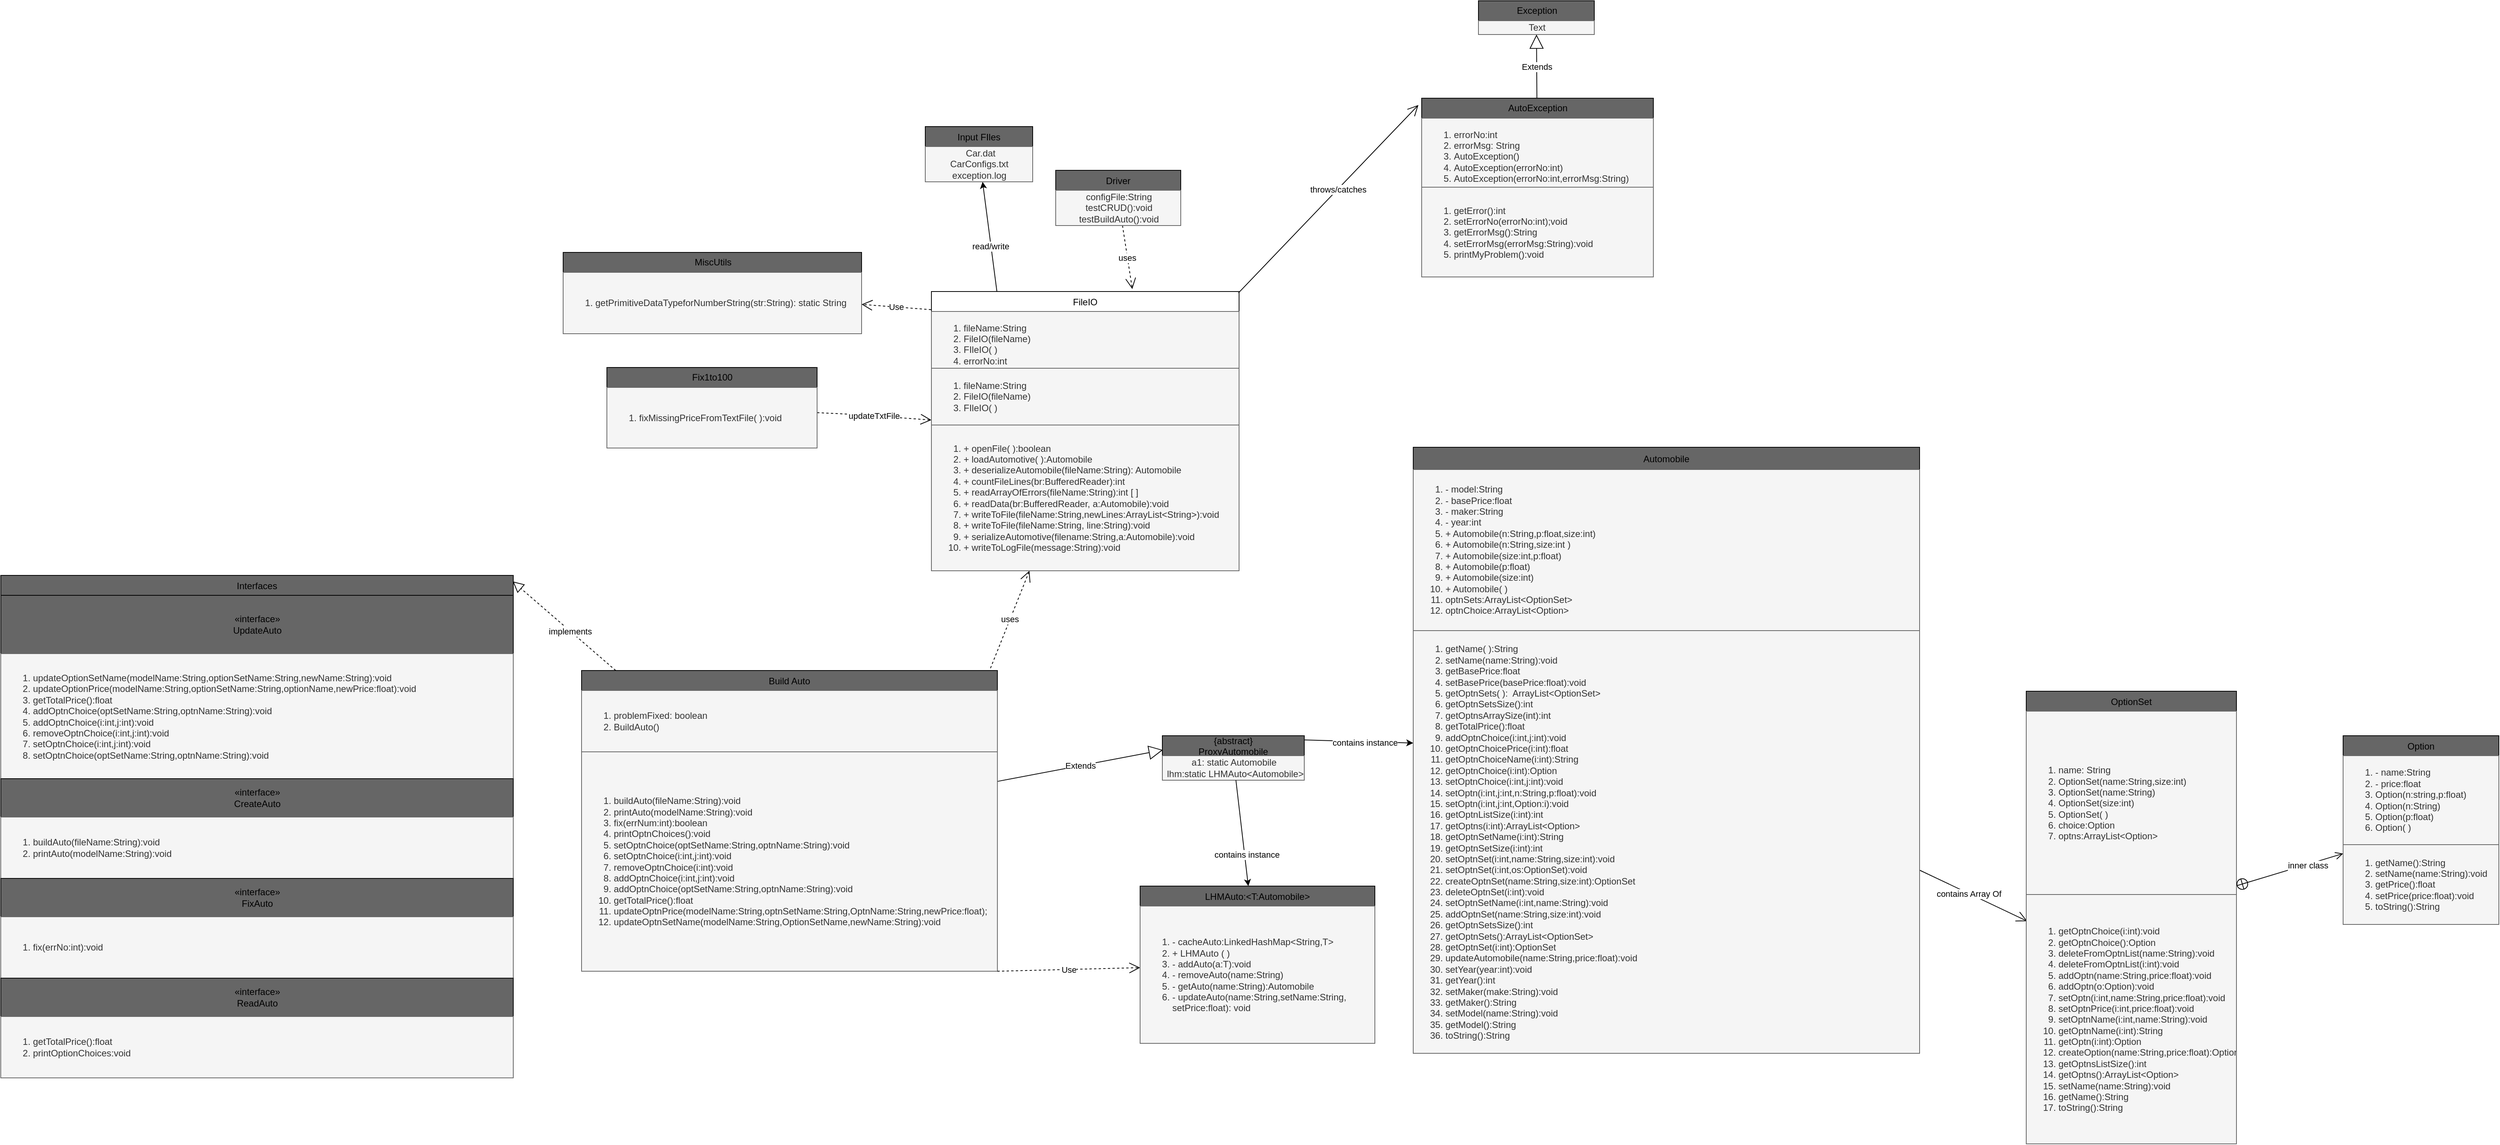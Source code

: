 <mxfile version="13.0.3" type="device"><diagram id="zZ2lqmu1lsxCSd4FqD7M" name="Page-1"><mxGraphModel dx="4355" dy="2908" grid="0" gridSize="10" guides="1" tooltips="1" connect="1" arrows="1" fold="1" page="0" pageScale="1" pageWidth="850" pageHeight="1100" math="0" shadow="0"><root><mxCell id="0"/><mxCell id="1" parent="0"/><mxCell id="Gdt1DpHqCTBr539AsRId-1" value="Extends" style="endArrow=block;endSize=16;endFill=0;html=1;entryX=0.004;entryY=0.321;entryDx=0;entryDy=0;entryPerimeter=0;" edge="1" parent="1" source="Gdt1DpHqCTBr539AsRId-55" target="Gdt1DpHqCTBr539AsRId-19"><mxGeometry width="160" relative="1" as="geometry"><mxPoint x="546" y="196.58" as="sourcePoint"/><mxPoint x="706" y="196.58" as="targetPoint"/></mxGeometry></mxCell><mxCell id="Gdt1DpHqCTBr539AsRId-2" value="" style="endArrow=block;dashed=1;endFill=0;endSize=12;html=1;entryX=0.999;entryY=0.012;entryDx=0;entryDy=0;entryPerimeter=0;" edge="1" parent="1" source="Gdt1DpHqCTBr539AsRId-55" target="Gdt1DpHqCTBr539AsRId-43"><mxGeometry width="160" relative="1" as="geometry"><mxPoint x="320" y="404" as="sourcePoint"/><mxPoint x="116" y="144" as="targetPoint"/></mxGeometry></mxCell><mxCell id="Gdt1DpHqCTBr539AsRId-3" value="implements" style="edgeLabel;html=1;align=center;verticalAlign=middle;resizable=0;points=[];" vertex="1" connectable="0" parent="Gdt1DpHqCTBr539AsRId-2"><mxGeometry x="-0.11" relative="1" as="geometry"><mxPoint as="offset"/></mxGeometry></mxCell><mxCell id="Gdt1DpHqCTBr539AsRId-4" value="" style="endArrow=open;endFill=1;endSize=12;html=1;entryX=0.005;entryY=0.508;entryDx=0;entryDy=0;entryPerimeter=0;" edge="1" parent="1" source="Gdt1DpHqCTBr539AsRId-32" target="Gdt1DpHqCTBr539AsRId-14"><mxGeometry width="160" relative="1" as="geometry"><mxPoint x="1473.0" y="240.275" as="sourcePoint"/><mxPoint x="1279.51" y="273" as="targetPoint"/></mxGeometry></mxCell><mxCell id="Gdt1DpHqCTBr539AsRId-5" value="contains Array Of" style="edgeLabel;html=1;align=center;verticalAlign=middle;resizable=0;points=[];" vertex="1" connectable="0" parent="Gdt1DpHqCTBr539AsRId-4"><mxGeometry x="-0.086" relative="1" as="geometry"><mxPoint as="offset"/></mxGeometry></mxCell><mxCell id="Gdt1DpHqCTBr539AsRId-6" value="uses" style="endArrow=open;endSize=12;dashed=1;html=1;entryX=0.653;entryY=-0.009;entryDx=0;entryDy=0;entryPerimeter=0;" edge="1" parent="1" source="Gdt1DpHqCTBr539AsRId-50" target="Gdt1DpHqCTBr539AsRId-10"><mxGeometry width="160" relative="1" as="geometry"><mxPoint x="1002" y="-104" as="sourcePoint"/><mxPoint x="1162" y="-104" as="targetPoint"/></mxGeometry></mxCell><mxCell id="Gdt1DpHqCTBr539AsRId-7" value="uses" style="endArrow=open;endSize=12;dashed=1;html=1;" edge="1" parent="1" target="Gdt1DpHqCTBr539AsRId-10"><mxGeometry width="160" relative="1" as="geometry"><mxPoint x="523" y="123" as="sourcePoint"/><mxPoint x="601" y="88.0" as="targetPoint"/></mxGeometry></mxCell><mxCell id="Gdt1DpHqCTBr539AsRId-8" value="" style="endArrow=classic;html=1;exitX=0.213;exitY=0.001;exitDx=0;exitDy=0;exitPerimeter=0;" edge="1" parent="1" source="Gdt1DpHqCTBr539AsRId-10" target="Gdt1DpHqCTBr539AsRId-52"><mxGeometry width="50" height="50" relative="1" as="geometry"><mxPoint x="710" y="76" as="sourcePoint"/><mxPoint x="760" y="26" as="targetPoint"/><Array as="points"/></mxGeometry></mxCell><mxCell id="Gdt1DpHqCTBr539AsRId-9" value="read/write" style="edgeLabel;html=1;align=center;verticalAlign=middle;resizable=0;points=[];" vertex="1" connectable="0" parent="Gdt1DpHqCTBr539AsRId-8"><mxGeometry x="-0.166" y="1" relative="1" as="geometry"><mxPoint as="offset"/></mxGeometry></mxCell><mxCell id="Gdt1DpHqCTBr539AsRId-14" value="OptionSet" style="swimlane;fontStyle=0;childLayout=stackLayout;horizontal=1;startSize=26;fillColor=#666666;horizontalStack=0;resizeParent=1;resizeParentMax=0;resizeLast=0;collapsible=1;marginBottom=0;" vertex="1" parent="1"><mxGeometry x="1873" y="153" width="274" height="590" as="geometry"/></mxCell><mxCell id="Gdt1DpHqCTBr539AsRId-15" value="&lt;ol&gt;&lt;li&gt;&lt;span&gt;name: String&lt;/span&gt;&lt;br&gt;&lt;/li&gt;&lt;li&gt;OptionSet(name:String,size:int)&lt;/li&gt;&lt;li&gt;OptionSet(name:String)&lt;/li&gt;&lt;li&gt;OptionSet(size:int)&lt;/li&gt;&lt;li&gt;OptionSet( )&lt;/li&gt;&lt;li&gt;choice:Option&lt;/li&gt;&lt;li&gt;optns:ArrayList&amp;lt;Option&amp;gt;&lt;/li&gt;&lt;/ol&gt;" style="text;strokeColor=#666666;fillColor=#f5f5f5;html=1;whiteSpace=wrap;verticalAlign=middle;overflow=hidden;fontColor=#333333;" vertex="1" parent="Gdt1DpHqCTBr539AsRId-14"><mxGeometry y="26" width="274" height="239" as="geometry"/></mxCell><mxCell id="Gdt1DpHqCTBr539AsRId-16" value="&lt;ol&gt;&lt;li&gt;getOptnChoice(i:int):void&lt;/li&gt;&lt;li&gt;getOptnChoice():Option&lt;/li&gt;&lt;li&gt;deleteFromOptnList(name:String):void&lt;/li&gt;&lt;li&gt;deleteFromOptnList(i:int):void&lt;/li&gt;&lt;li&gt;addOptn(name:String,price:float):void&lt;/li&gt;&lt;li&gt;addOptn(o:Option):void&lt;/li&gt;&lt;li&gt;setOptn(i:int,name:String,price:float):void&lt;/li&gt;&lt;li&gt;setOptnPrice(i:int,price:float):void&lt;/li&gt;&lt;li&gt;setOptnName(i:int,name:String):void&lt;/li&gt;&lt;li&gt;getOptnName(i:int):String&lt;/li&gt;&lt;li&gt;getOptn(i:int):Option&lt;/li&gt;&lt;li&gt;createOption(name:String,price:float):Option&lt;/li&gt;&lt;li&gt;getOptnsListSize():int&lt;/li&gt;&lt;li&gt;getOptns():ArrayList&amp;lt;Option&amp;gt;&lt;/li&gt;&lt;li&gt;setName(name:String):void&lt;/li&gt;&lt;li&gt;getName():String&lt;/li&gt;&lt;li&gt;toString():String&lt;/li&gt;&lt;/ol&gt;" style="text;strokeColor=#666666;fillColor=#f5f5f5;html=1;whiteSpace=wrap;verticalAlign=middle;overflow=hidden;fontColor=#333333;" vertex="1" parent="Gdt1DpHqCTBr539AsRId-14"><mxGeometry y="265" width="274" height="325" as="geometry"/></mxCell><mxCell id="Gdt1DpHqCTBr539AsRId-17" value="" style="endArrow=open;startArrow=circlePlus;endFill=0;startFill=0;endSize=8;html=1;" edge="1" parent="1" source="Gdt1DpHqCTBr539AsRId-14" target="Gdt1DpHqCTBr539AsRId-35"><mxGeometry width="160" relative="1" as="geometry"><mxPoint x="2191" y="277" as="sourcePoint"/><mxPoint x="2351" y="277" as="targetPoint"/></mxGeometry></mxCell><mxCell id="Gdt1DpHqCTBr539AsRId-18" value="inner class" style="edgeLabel;html=1;align=center;verticalAlign=middle;resizable=0;points=[];" vertex="1" connectable="0" parent="Gdt1DpHqCTBr539AsRId-17"><mxGeometry x="0.328" y="-1" relative="1" as="geometry"><mxPoint as="offset"/></mxGeometry></mxCell><mxCell id="Gdt1DpHqCTBr539AsRId-19" value="{abstract}&#10;ProxyAutomobile" style="swimlane;fontStyle=0;childLayout=stackLayout;horizontal=1;startSize=26;fillColor=#666666;horizontalStack=0;resizeParent=1;resizeParentMax=0;resizeLast=0;collapsible=1;marginBottom=0;" vertex="1" parent="1"><mxGeometry x="747" y="211" width="185" height="58" as="geometry"/></mxCell><mxCell id="Gdt1DpHqCTBr539AsRId-20" value="a1: static Automobile&lt;br&gt;&amp;nbsp;lhm:static LHMAuto&amp;lt;Automobile&amp;gt;" style="text;html=1;align=center;verticalAlign=middle;resizable=0;points=[];autosize=1;fillColor=#f5f5f5;strokeColor=#666666;fontColor=#333333;" vertex="1" parent="Gdt1DpHqCTBr539AsRId-19"><mxGeometry y="26" width="185" height="32" as="geometry"/></mxCell><mxCell id="Gdt1DpHqCTBr539AsRId-21" value="updateTxtFile" style="endArrow=open;endSize=12;dashed=1;html=1;" edge="1" parent="1" source="Gdt1DpHqCTBr539AsRId-22" target="Gdt1DpHqCTBr539AsRId-10"><mxGeometry width="160" relative="1" as="geometry"><mxPoint x="321" y="-198" as="sourcePoint"/><mxPoint x="481" y="-198" as="targetPoint"/><Array as="points"><mxPoint x="342" y="-208"/></Array></mxGeometry></mxCell><mxCell id="Gdt1DpHqCTBr539AsRId-22" value="Fix1to100" style="swimlane;fontStyle=0;childLayout=stackLayout;horizontal=1;startSize=26;fillColor=#666666;horizontalStack=0;resizeParent=1;resizeParentMax=0;resizeLast=0;collapsible=1;marginBottom=0;html=1;" vertex="1" parent="1"><mxGeometry x="23" y="-269" width="274" height="105" as="geometry"/></mxCell><mxCell id="Gdt1DpHqCTBr539AsRId-23" value="&lt;ol&gt;&lt;li&gt;&lt;span style=&quot;text-align: center&quot;&gt;fixMissingPriceFromTextFile( ):void&lt;/span&gt;&lt;/li&gt;&lt;/ol&gt;" style="text;strokeColor=#666666;fillColor=#f5f5f5;html=1;whiteSpace=wrap;verticalAlign=middle;overflow=hidden;fontColor=#333333;" vertex="1" parent="Gdt1DpHqCTBr539AsRId-22"><mxGeometry y="26" width="274" height="79" as="geometry"/></mxCell><mxCell id="Gdt1DpHqCTBr539AsRId-24" value="Extends" style="endArrow=block;endSize=16;endFill=0;html=1;" edge="1" parent="1" source="Gdt1DpHqCTBr539AsRId-27" target="Gdt1DpHqCTBr539AsRId-38"><mxGeometry width="160" relative="1" as="geometry"><mxPoint x="397" y="-718" as="sourcePoint"/><mxPoint x="557" y="-718" as="targetPoint"/></mxGeometry></mxCell><mxCell id="Gdt1DpHqCTBr539AsRId-25" value="" style="endArrow=open;endFill=1;endSize=12;html=1;exitX=0.998;exitY=0.005;exitDx=0;exitDy=0;exitPerimeter=0;entryX=-0.014;entryY=0.038;entryDx=0;entryDy=0;entryPerimeter=0;" edge="1" parent="1" source="Gdt1DpHqCTBr539AsRId-10" target="Gdt1DpHqCTBr539AsRId-27"><mxGeometry width="160" relative="1" as="geometry"><mxPoint x="1088" y="-357" as="sourcePoint"/><mxPoint x="1248" y="-357" as="targetPoint"/></mxGeometry></mxCell><mxCell id="Gdt1DpHqCTBr539AsRId-26" value="throws/catches" style="edgeLabel;html=1;align=center;verticalAlign=middle;resizable=0;points=[];" vertex="1" connectable="0" parent="Gdt1DpHqCTBr539AsRId-25"><mxGeometry x="0.105" relative="1" as="geometry"><mxPoint as="offset"/></mxGeometry></mxCell><mxCell id="Gdt1DpHqCTBr539AsRId-30" value="" style="endArrow=classic;html=1;exitX=1.003;exitY=0.094;exitDx=0;exitDy=0;exitPerimeter=0;" edge="1" parent="1" source="Gdt1DpHqCTBr539AsRId-19" target="Gdt1DpHqCTBr539AsRId-32"><mxGeometry width="50" height="50" relative="1" as="geometry"><mxPoint x="889" y="364" as="sourcePoint"/><mxPoint x="939" y="314" as="targetPoint"/></mxGeometry></mxCell><mxCell id="Gdt1DpHqCTBr539AsRId-31" value="contains instance" style="edgeLabel;html=1;align=center;verticalAlign=middle;resizable=0;points=[];" vertex="1" connectable="0" parent="Gdt1DpHqCTBr539AsRId-30"><mxGeometry x="0.105" y="-1" relative="1" as="geometry"><mxPoint as="offset"/></mxGeometry></mxCell><mxCell id="Gdt1DpHqCTBr539AsRId-32" value="Automobile" style="swimlane;fontStyle=0;childLayout=stackLayout;horizontal=1;startSize=29;fillColor=#666666;horizontalStack=0;resizeParent=1;resizeParentMax=0;resizeLast=0;collapsible=1;marginBottom=0;" vertex="1" parent="1"><mxGeometry x="1074" y="-165" width="660" height="790" as="geometry"/></mxCell><mxCell id="Gdt1DpHqCTBr539AsRId-33" value="&lt;ol&gt;&lt;li&gt;- model:String&lt;/li&gt;&lt;li&gt;- basePrice:float&lt;/li&gt;&lt;li&gt;- maker:String&lt;/li&gt;&lt;li&gt;- year:int&lt;/li&gt;&lt;li&gt;+ Automobile(n:String,p:float,size:int)&lt;/li&gt;&lt;li&gt;+ Automobile(n:String,size:int )&lt;/li&gt;&lt;li&gt;+ Automobile(size:int,p:float)&lt;/li&gt;&lt;li&gt;+ Automobile(p:float)&lt;/li&gt;&lt;li&gt;+ Automobile(size:int)&lt;/li&gt;&lt;li&gt;+ Automobile( )&amp;nbsp;&lt;/li&gt;&lt;li&gt;optnSets:ArrayList&amp;lt;OptionSet&amp;gt;&lt;/li&gt;&lt;li&gt;optnChoice:ArrayList&amp;lt;Option&amp;gt;&lt;/li&gt;&lt;/ol&gt;" style="text;strokeColor=#666666;fillColor=#f5f5f5;html=1;whiteSpace=wrap;verticalAlign=middle;overflow=hidden;fontColor=#333333;" vertex="1" parent="Gdt1DpHqCTBr539AsRId-32"><mxGeometry y="29" width="660" height="210" as="geometry"/></mxCell><mxCell id="Gdt1DpHqCTBr539AsRId-34" value="&lt;ol&gt;&lt;li&gt;getName( ):String&lt;/li&gt;&lt;li&gt;setName(name:String):void&lt;/li&gt;&lt;li&gt;getBasePrice:float&lt;/li&gt;&lt;li&gt;setBasePrice(basePrice:float):void&lt;/li&gt;&lt;li&gt;getOptnSets( ):&amp;nbsp; ArrayList&amp;lt;OptionSet&amp;gt;&lt;/li&gt;&lt;li&gt;&lt;span&gt;getOptnSetsSize():int&lt;/span&gt;&lt;br&gt;&lt;/li&gt;&lt;li&gt;getOptnsArraySize(int):int&lt;/li&gt;&lt;li&gt;getTotalPrice():float&lt;/li&gt;&lt;li&gt;addOptnChoice(i:int,j:int):void&lt;/li&gt;&lt;li&gt;getOptnChoicePrice(i:int):float&lt;/li&gt;&lt;li&gt;getOptnChoiceName(i:int):String&lt;/li&gt;&lt;li&gt;getOptnChoice(i:int):Option&lt;/li&gt;&lt;li&gt;setOptnChoice(i:int,j:int):void&lt;/li&gt;&lt;li&gt;setOptn(i:int,j:int,n:String,p:float):void&lt;/li&gt;&lt;li&gt;setOptn(i:int,j:int,Option:i):void&lt;/li&gt;&lt;li&gt;getOptnListSize(i:int):int&lt;/li&gt;&lt;li&gt;getOptns(i:int):ArrayList&amp;lt;Option&amp;gt;&lt;/li&gt;&lt;li&gt;getOptnSetName(i:int):String&lt;/li&gt;&lt;li&gt;getOptnSetSize(i:int):int&lt;/li&gt;&lt;li&gt;setOptnSet(i:int,name:String,size:int):void&lt;/li&gt;&lt;li&gt;setOptnSet(i:int,os:OptionSet):void&lt;/li&gt;&lt;li&gt;createOptnSet(name:String,size:int):OptionSet&lt;/li&gt;&lt;li&gt;deleteOptnSet(i:int):void&lt;/li&gt;&lt;li&gt;setOptnSetName(i:int,name:String):void&lt;/li&gt;&lt;li&gt;addOptnSet(name:String,size:int):void&lt;/li&gt;&lt;li&gt;getOptnSetsSize():int&lt;/li&gt;&lt;li&gt;getOptnSets():ArrayList&amp;lt;OptionSet&amp;gt;&lt;/li&gt;&lt;li&gt;getOptnSet(i:int):OptionSet&lt;/li&gt;&lt;li&gt;updateAutomobile(name:String,price:float):void&lt;/li&gt;&lt;li&gt;setYear(year:int):void&lt;/li&gt;&lt;li&gt;getYear():int&lt;/li&gt;&lt;li&gt;setMaker(make:String):void&lt;/li&gt;&lt;li&gt;getMaker():String&lt;/li&gt;&lt;li&gt;setModel(name:String):void&lt;/li&gt;&lt;li&gt;getModel():String&lt;/li&gt;&lt;li&gt;toString():String&lt;/li&gt;&lt;/ol&gt;" style="text;strokeColor=#666666;fillColor=#f5f5f5;html=1;whiteSpace=wrap;verticalAlign=middle;overflow=hidden;fontColor=#333333;" vertex="1" parent="Gdt1DpHqCTBr539AsRId-32"><mxGeometry y="239" width="660" height="551" as="geometry"/></mxCell><mxCell id="Gdt1DpHqCTBr539AsRId-40" value="MiscUtils" style="swimlane;fontStyle=0;childLayout=stackLayout;horizontal=1;startSize=26;fillColor=#666666;horizontalStack=0;resizeParent=1;resizeParentMax=0;resizeLast=0;collapsible=1;marginBottom=0;html=1;" vertex="1" parent="1"><mxGeometry x="-34" y="-419" width="389" height="106" as="geometry"/></mxCell><mxCell id="Gdt1DpHqCTBr539AsRId-41" value="&lt;ol&gt;&lt;li&gt;getPrimitiveDataTypeforNumberString(str:String): static String&lt;/li&gt;&lt;/ol&gt;" style="text;strokeColor=#666666;fillColor=#f5f5f5;html=1;whiteSpace=wrap;verticalAlign=middle;overflow=hidden;fontColor=#333333;" vertex="1" parent="Gdt1DpHqCTBr539AsRId-40"><mxGeometry y="26" width="389" height="80" as="geometry"/></mxCell><mxCell id="Gdt1DpHqCTBr539AsRId-42" value="Use" style="endArrow=open;endSize=12;dashed=1;html=1;exitX=-0.001;exitY=0.065;exitDx=0;exitDy=0;exitPerimeter=0;" edge="1" parent="1" source="Gdt1DpHqCTBr539AsRId-10" target="Gdt1DpHqCTBr539AsRId-40"><mxGeometry width="160" relative="1" as="geometry"><mxPoint x="383" y="-508" as="sourcePoint"/><mxPoint x="543" y="-508" as="targetPoint"/></mxGeometry></mxCell><mxCell id="Gdt1DpHqCTBr539AsRId-50" value="Driver" style="swimlane;fontStyle=0;childLayout=stackLayout;horizontal=1;startSize=26;fillColor=#666666;horizontalStack=0;resizeParent=1;resizeParentMax=0;resizeLast=0;collapsible=1;marginBottom=0;" vertex="1" parent="1"><mxGeometry x="608" y="-526" width="163" height="72" as="geometry"/></mxCell><mxCell id="Gdt1DpHqCTBr539AsRId-51" value="configFile:String&lt;br&gt;testCRUD():void&lt;br&gt;testBuildAuto():void&lt;br&gt;" style="text;html=1;align=center;verticalAlign=middle;resizable=0;points=[];autosize=1;fillColor=#f5f5f5;strokeColor=#666666;fontColor=#333333;" vertex="1" parent="Gdt1DpHqCTBr539AsRId-50"><mxGeometry y="26" width="163" height="46" as="geometry"/></mxCell><mxCell id="Gdt1DpHqCTBr539AsRId-52" value="Input FIles" style="swimlane;fontStyle=0;childLayout=stackLayout;horizontal=1;startSize=26;fillColor=#666666;horizontalStack=0;resizeParent=1;resizeParentMax=0;resizeLast=0;collapsible=1;marginBottom=0;" vertex="1" parent="1"><mxGeometry x="438" y="-583" width="140" height="72" as="geometry"/></mxCell><mxCell id="Gdt1DpHqCTBr539AsRId-53" value="&amp;nbsp;Car.dat&lt;br&gt;CarConfigs.txt&lt;br&gt;exception.log" style="text;html=1;align=center;verticalAlign=middle;resizable=0;points=[];autosize=1;fillColor=#f5f5f5;strokeColor=#666666;fontColor=#333333;" vertex="1" parent="Gdt1DpHqCTBr539AsRId-52"><mxGeometry y="26" width="140" height="46" as="geometry"/></mxCell><mxCell id="Gdt1DpHqCTBr539AsRId-35" value="Option" style="swimlane;fontStyle=0;childLayout=stackLayout;horizontal=1;startSize=26;fillColor=#666666;horizontalStack=0;resizeParent=1;resizeParentMax=0;resizeLast=0;collapsible=1;marginBottom=0;" vertex="1" parent="1"><mxGeometry x="2286" y="211" width="203" height="246" as="geometry"/></mxCell><mxCell id="Gdt1DpHqCTBr539AsRId-36" value="&lt;ol&gt;&lt;li&gt;- name:String&lt;/li&gt;&lt;li&gt;- price:float&lt;/li&gt;&lt;li&gt;Option(n:string,p:float)&lt;/li&gt;&lt;li&gt;Option(n:String)&lt;/li&gt;&lt;li&gt;Option(p:float)&lt;/li&gt;&lt;li&gt;Option( )&lt;/li&gt;&lt;/ol&gt;" style="text;strokeColor=#666666;fillColor=#f5f5f5;html=1;whiteSpace=wrap;verticalAlign=middle;overflow=hidden;fontColor=#333333;" vertex="1" parent="Gdt1DpHqCTBr539AsRId-35"><mxGeometry y="26" width="203" height="116" as="geometry"/></mxCell><mxCell id="Gdt1DpHqCTBr539AsRId-37" value="&lt;ol&gt;&lt;li&gt;getName():String&lt;/li&gt;&lt;li&gt;setName(name:String):void&lt;/li&gt;&lt;li&gt;getPrice():float&lt;/li&gt;&lt;li&gt;setPrice(price:float):void&lt;/li&gt;&lt;li&gt;toString():String&lt;/li&gt;&lt;/ol&gt;" style="text;strokeColor=#666666;fillColor=#f5f5f5;html=1;whiteSpace=wrap;verticalAlign=middle;overflow=hidden;fontColor=#333333;" vertex="1" parent="Gdt1DpHqCTBr539AsRId-35"><mxGeometry y="142" width="203" height="104" as="geometry"/></mxCell><mxCell id="Gdt1DpHqCTBr539AsRId-55" value="Build Auto" style="swimlane;fontStyle=0;childLayout=stackLayout;horizontal=1;startSize=26;fillColor=#666666;horizontalStack=0;resizeParent=1;resizeParentMax=0;resizeLast=0;collapsible=1;marginBottom=0;" vertex="1" parent="1"><mxGeometry x="-10" y="126" width="542" height="392" as="geometry"/></mxCell><mxCell id="Gdt1DpHqCTBr539AsRId-56" value="&lt;ol&gt;&lt;li&gt;problemFixed: boolean&lt;/li&gt;&lt;li&gt;BuildAuto()&lt;/li&gt;&lt;/ol&gt;" style="text;strokeColor=#666666;fillColor=#f5f5f5;html=1;whiteSpace=wrap;verticalAlign=middle;overflow=hidden;fontColor=#333333;" vertex="1" parent="Gdt1DpHqCTBr539AsRId-55"><mxGeometry y="26" width="542" height="80" as="geometry"/></mxCell><mxCell id="Gdt1DpHqCTBr539AsRId-57" value="&lt;ol&gt;&lt;li&gt;buildAuto(fileName:String):void&lt;/li&gt;&lt;li&gt;&lt;span&gt;printAuto(modelName:String):void&lt;/span&gt;&lt;/li&gt;&lt;li&gt;fix(errNum:int):boolean&lt;/li&gt;&lt;li&gt;printOptnChoices():void&lt;/li&gt;&lt;li&gt;setOptnChoice(optSetName:String,optnName:String):void&lt;/li&gt;&lt;li&gt;setOptnChoice(i:int,j:int):void&lt;/li&gt;&lt;li&gt;removeOptnChoice(i:int):void&lt;/li&gt;&lt;li&gt;addOptnChoice(i:int,j:int):void&lt;/li&gt;&lt;li&gt;addOptnChoice(optSetName:String,optnName:String):void&lt;/li&gt;&lt;li&gt;getTotalPrice():float&lt;/li&gt;&lt;li&gt;updateOptnPrice(modelName:String,optnSetName:String,OptnName:String,newPrice:float);&lt;/li&gt;&lt;li&gt;updateOptnSetName(modelName:String,OptionSetName,newName:String):void&lt;/li&gt;&lt;/ol&gt;" style="text;strokeColor=#666666;fillColor=#f5f5f5;html=1;whiteSpace=wrap;verticalAlign=middle;overflow=hidden;fontColor=#333333;" vertex="1" parent="Gdt1DpHqCTBr539AsRId-55"><mxGeometry y="106" width="542" height="286" as="geometry"/></mxCell><mxCell id="Gdt1DpHqCTBr539AsRId-10" value="FileIO" style="swimlane;fontStyle=0;childLayout=stackLayout;horizontal=1;startSize=26;fillColor=none;horizontalStack=0;resizeParent=1;resizeParentMax=0;resizeLast=0;collapsible=1;marginBottom=0;" vertex="1" parent="1"><mxGeometry x="446" y="-368" width="401" height="364" as="geometry"/></mxCell><mxCell id="Gdt1DpHqCTBr539AsRId-11" value="&lt;ol&gt;&lt;li&gt;fileName:String&lt;/li&gt;&lt;li&gt;FileIO(fileName)&lt;/li&gt;&lt;li&gt;FIleIO( )&lt;/li&gt;&lt;li&gt;errorNo:int&lt;/li&gt;&lt;/ol&gt;" style="text;strokeColor=#666666;fillColor=#f5f5f5;html=1;whiteSpace=wrap;verticalAlign=middle;overflow=hidden;fontColor=#333333;" vertex="1" parent="Gdt1DpHqCTBr539AsRId-10"><mxGeometry y="26" width="401" height="74" as="geometry"/></mxCell><mxCell id="Gdt1DpHqCTBr539AsRId-12" value="&lt;ol&gt;&lt;li&gt;fileName:String&lt;/li&gt;&lt;li&gt;FileIO(fileName)&lt;/li&gt;&lt;li&gt;FIleIO( )&lt;/li&gt;&lt;/ol&gt;" style="text;strokeColor=#666666;fillColor=#f5f5f5;html=1;whiteSpace=wrap;verticalAlign=middle;overflow=hidden;fontColor=#333333;" vertex="1" parent="Gdt1DpHqCTBr539AsRId-10"><mxGeometry y="100" width="401" height="74" as="geometry"/></mxCell><mxCell id="Gdt1DpHqCTBr539AsRId-13" value="&lt;ol&gt;&lt;li&gt;+ openFile( ):boolean&lt;/li&gt;&lt;li&gt;+ loadAutomotive( ):Automobile&lt;/li&gt;&lt;li&gt;+ deserializeAutomobile(fileName:String): Automobile&lt;/li&gt;&lt;li&gt;+ countFileLines(br:BufferedReader):int&lt;/li&gt;&lt;li&gt;+ readArrayOfErrors(fileName:String):int [ ]&lt;/li&gt;&lt;li&gt;+ readData(br:BufferedReader, a:Automobile):void&lt;/li&gt;&lt;li&gt;+ writeToFile(fileName:String,newLines:ArrayList&amp;lt;String&amp;gt;):void&lt;/li&gt;&lt;li&gt;+ writeToFile(fileName:String, line:String):void&lt;/li&gt;&lt;li&gt;+ serializeAutomotive(filename:String,a:Automobile):void&lt;/li&gt;&lt;li&gt;+ writeToLogFile(message:String):void&lt;/li&gt;&lt;/ol&gt;" style="text;strokeColor=#666666;fillColor=#f5f5f5;html=1;whiteSpace=wrap;verticalAlign=middle;overflow=hidden;fontColor=#333333;" vertex="1" parent="Gdt1DpHqCTBr539AsRId-10"><mxGeometry y="174" width="401" height="190" as="geometry"/></mxCell><mxCell id="Gdt1DpHqCTBr539AsRId-27" value="AutoException" style="swimlane;fontStyle=0;childLayout=stackLayout;horizontal=1;startSize=26;fillColor=#666666;horizontalStack=0;resizeParent=1;resizeParentMax=0;resizeLast=0;collapsible=1;marginBottom=0;html=1;" vertex="1" parent="1"><mxGeometry x="1085" y="-620" width="302" height="233" as="geometry"/></mxCell><mxCell id="Gdt1DpHqCTBr539AsRId-28" value="&lt;ol&gt;&lt;li&gt;errorNo:int&lt;/li&gt;&lt;li&gt;errorMsg: String&lt;/li&gt;&lt;li&gt;AutoException()&lt;/li&gt;&lt;li&gt;AutoException(errorNo:int)&lt;/li&gt;&lt;li&gt;AutoException(errorNo:int,errorMsg:String)&lt;/li&gt;&lt;/ol&gt;" style="text;strokeColor=#666666;fillColor=#f5f5f5;html=1;whiteSpace=wrap;verticalAlign=middle;overflow=hidden;fontColor=#333333;" vertex="1" parent="Gdt1DpHqCTBr539AsRId-27"><mxGeometry y="26" width="302" height="90" as="geometry"/></mxCell><mxCell id="Gdt1DpHqCTBr539AsRId-29" value="&lt;ol&gt;&lt;li&gt;getError():int&lt;/li&gt;&lt;li&gt;setErrorNo(errorNo:int);void&lt;/li&gt;&lt;li&gt;getErrorMsg():String&lt;/li&gt;&lt;li&gt;setErrorMsg(errorMsg:String):void&lt;/li&gt;&lt;li&gt;printMyProblem():void&lt;/li&gt;&lt;/ol&gt;" style="text;strokeColor=#666666;fillColor=#f5f5f5;html=1;whiteSpace=wrap;verticalAlign=middle;overflow=hidden;fontColor=#333333;" vertex="1" parent="Gdt1DpHqCTBr539AsRId-27"><mxGeometry y="116" width="302" height="117" as="geometry"/></mxCell><mxCell id="Gdt1DpHqCTBr539AsRId-38" value="Exception" style="swimlane;fontStyle=0;childLayout=stackLayout;horizontal=1;startSize=26;fillColor=#666666;horizontalStack=0;resizeParent=1;resizeParentMax=0;resizeLast=0;collapsible=1;marginBottom=0;html=1;gradientColor=none;" vertex="1" parent="1"><mxGeometry x="1159" y="-747" width="151" height="44" as="geometry"/></mxCell><mxCell id="Gdt1DpHqCTBr539AsRId-39" value="Text" style="text;html=1;align=center;verticalAlign=middle;resizable=0;points=[];autosize=1;fillColor=#f5f5f5;strokeColor=#666666;fontColor=#333333;" vertex="1" parent="Gdt1DpHqCTBr539AsRId-38"><mxGeometry y="26" width="151" height="18" as="geometry"/></mxCell><mxCell id="Gdt1DpHqCTBr539AsRId-128" value="" style="endArrow=classic;html=1;" edge="1" parent="1" source="Gdt1DpHqCTBr539AsRId-19" target="Gdt1DpHqCTBr539AsRId-130"><mxGeometry width="50" height="50" relative="1" as="geometry"><mxPoint x="832" y="354" as="sourcePoint"/><mxPoint x="832.519" y="319" as="targetPoint"/></mxGeometry></mxCell><mxCell id="Gdt1DpHqCTBr539AsRId-136" value="contains instance" style="edgeLabel;html=1;align=center;verticalAlign=middle;resizable=0;points=[];" vertex="1" connectable="0" parent="Gdt1DpHqCTBr539AsRId-128"><mxGeometry x="0.4" y="3" relative="1" as="geometry"><mxPoint as="offset"/></mxGeometry></mxCell><mxCell id="Gdt1DpHqCTBr539AsRId-138" value="Use" style="endArrow=open;endSize=12;dashed=1;html=1;exitX=1;exitY=1;exitDx=0;exitDy=0;" edge="1" parent="1" source="Gdt1DpHqCTBr539AsRId-57" target="Gdt1DpHqCTBr539AsRId-130"><mxGeometry width="160" relative="1" as="geometry"><mxPoint x="643" y="412" as="sourcePoint"/><mxPoint x="803" y="412" as="targetPoint"/></mxGeometry></mxCell><mxCell id="Gdt1DpHqCTBr539AsRId-130" value="LHMAuto:&lt;T:Automobile&gt;" style="swimlane;fontStyle=0;childLayout=stackLayout;horizontal=1;startSize=26;fillColor=#666666;horizontalStack=0;resizeParent=1;resizeParentMax=0;resizeLast=0;collapsible=1;marginBottom=0;" vertex="1" parent="1"><mxGeometry x="718" y="407" width="306" height="205" as="geometry"/></mxCell><mxCell id="Gdt1DpHqCTBr539AsRId-135" value="&lt;ol&gt;&lt;li&gt;- cacheAuto:LinkedHashMap&amp;lt;String,T&amp;gt;&lt;/li&gt;&lt;li&gt;+ LHMAuto ( )&lt;/li&gt;&lt;li&gt;- addAuto(a:T):void&lt;/li&gt;&lt;li&gt;- removeAuto(name:String)&lt;/li&gt;&lt;li&gt;- getAuto(name:String):Automobile&lt;/li&gt;&lt;li&gt;- updateAuto(name:String,setName:String, setPrice:float): void&lt;/li&gt;&lt;/ol&gt;" style="text;strokeColor=#666666;fillColor=#f5f5f5;html=1;whiteSpace=wrap;verticalAlign=middle;overflow=hidden;fontColor=#333333;" vertex="1" parent="Gdt1DpHqCTBr539AsRId-130"><mxGeometry y="26" width="306" height="179" as="geometry"/></mxCell><mxCell id="Gdt1DpHqCTBr539AsRId-43" value="Interfaces" style="swimlane;fontStyle=0;childLayout=stackLayout;horizontal=1;startSize=26;fillColor=#666666;horizontalStack=0;resizeParent=1;resizeParentMax=0;resizeLast=0;collapsible=1;marginBottom=0;" vertex="1" parent="1"><mxGeometry x="-767" y="2" width="668" height="655" as="geometry"><mxRectangle x="244" y="518" width="50" height="44" as="alternateBounds"/></mxGeometry></mxCell><mxCell id="Gdt1DpHqCTBr539AsRId-44" value="«interface»&lt;br&gt;UpdateAuto&lt;br&gt;" style="html=1;fillColor=#666666;" vertex="1" parent="Gdt1DpHqCTBr539AsRId-43"><mxGeometry y="26" width="668" height="76" as="geometry"/></mxCell><mxCell id="Gdt1DpHqCTBr539AsRId-45" value="&lt;ol&gt;&lt;li&gt;updateOptionSetName(modelName:String,optionSetName:String,newName:String):void&lt;/li&gt;&lt;li&gt;updateOptionPrice(modelName:String,optionSetName:String,optionName,newPrice:float):void&lt;/li&gt;&lt;li&gt;getTotalPrice():float&lt;/li&gt;&lt;li&gt;addOptnChoice(optSetName:String,optnName:String):void&lt;/li&gt;&lt;li&gt;addOptnChoice(i:int,j:int):void&lt;/li&gt;&lt;li&gt;removeOptnChoice(i:int,j:int):void&lt;/li&gt;&lt;li&gt;setOptnChoice(i:int,j:int):void&lt;/li&gt;&lt;li&gt;setOptnChoice(optSetName:String,optnName:String):void&lt;/li&gt;&lt;/ol&gt;" style="text;strokeColor=#666666;fillColor=#f5f5f5;html=1;whiteSpace=wrap;verticalAlign=middle;overflow=hidden;fontColor=#333333;" vertex="1" parent="Gdt1DpHqCTBr539AsRId-43"><mxGeometry y="102" width="668" height="163" as="geometry"/></mxCell><mxCell id="Gdt1DpHqCTBr539AsRId-46" value="«interface»&lt;br&gt;CreateAuto" style="html=1;fillColor=#666666;" vertex="1" parent="Gdt1DpHqCTBr539AsRId-43"><mxGeometry y="265" width="668" height="50" as="geometry"/></mxCell><mxCell id="Gdt1DpHqCTBr539AsRId-47" value="&lt;ol&gt;&lt;li&gt;buildAuto(fileName:String):void&lt;/li&gt;&lt;li&gt;printAuto(modelName:String):void&lt;/li&gt;&lt;/ol&gt;" style="text;strokeColor=#666666;fillColor=#f5f5f5;html=1;whiteSpace=wrap;verticalAlign=middle;overflow=hidden;fontColor=#333333;" vertex="1" parent="Gdt1DpHqCTBr539AsRId-43"><mxGeometry y="315" width="668" height="80" as="geometry"/></mxCell><mxCell id="Gdt1DpHqCTBr539AsRId-48" value="«interface»&lt;br&gt;FixAuto" style="html=1;fillColor=#666666;" vertex="1" parent="Gdt1DpHqCTBr539AsRId-43"><mxGeometry y="395" width="668" height="50" as="geometry"/></mxCell><mxCell id="Gdt1DpHqCTBr539AsRId-49" value="&lt;ol&gt;&lt;li&gt;fix(errNo:int):void&lt;/li&gt;&lt;/ol&gt;" style="text;strokeColor=#666666;fillColor=#f5f5f5;html=1;whiteSpace=wrap;verticalAlign=middle;overflow=hidden;fontColor=#333333;" vertex="1" parent="Gdt1DpHqCTBr539AsRId-43"><mxGeometry y="445" width="668" height="80" as="geometry"/></mxCell><mxCell id="Gdt1DpHqCTBr539AsRId-139" value="«interface»&lt;br&gt;ReadAuto" style="html=1;fillColor=#666666;" vertex="1" parent="Gdt1DpHqCTBr539AsRId-43"><mxGeometry y="525" width="668" height="50" as="geometry"/></mxCell><mxCell id="Gdt1DpHqCTBr539AsRId-141" value="&lt;ol&gt;&lt;li&gt;getTotalPrice():float&lt;/li&gt;&lt;li&gt;printOptionChoices:void&lt;/li&gt;&lt;/ol&gt;" style="text;strokeColor=#666666;fillColor=#f5f5f5;html=1;whiteSpace=wrap;verticalAlign=middle;overflow=hidden;fontColor=#333333;" vertex="1" parent="Gdt1DpHqCTBr539AsRId-43"><mxGeometry y="575" width="668" height="80" as="geometry"/></mxCell></root></mxGraphModel></diagram></mxfile>